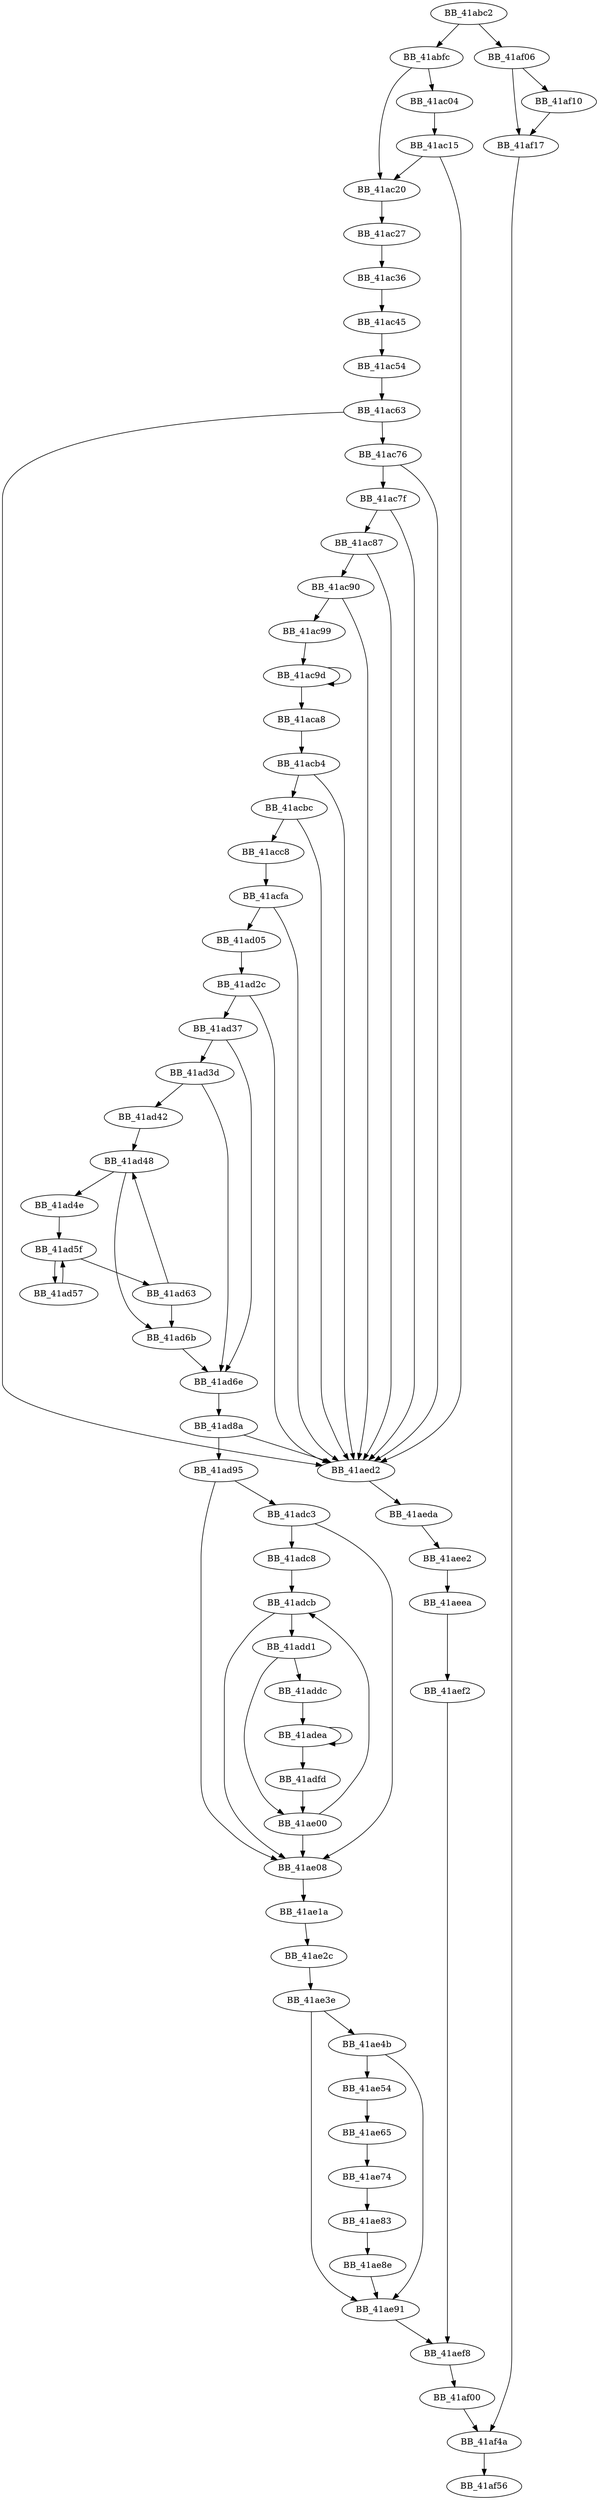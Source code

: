 DiGraph ___init_ctype{
BB_41abc2->BB_41abfc
BB_41abc2->BB_41af06
BB_41abfc->BB_41ac04
BB_41abfc->BB_41ac20
BB_41ac04->BB_41ac15
BB_41ac15->BB_41ac20
BB_41ac15->BB_41aed2
BB_41ac20->BB_41ac27
BB_41ac27->BB_41ac36
BB_41ac36->BB_41ac45
BB_41ac45->BB_41ac54
BB_41ac54->BB_41ac63
BB_41ac63->BB_41ac76
BB_41ac63->BB_41aed2
BB_41ac76->BB_41ac7f
BB_41ac76->BB_41aed2
BB_41ac7f->BB_41ac87
BB_41ac7f->BB_41aed2
BB_41ac87->BB_41ac90
BB_41ac87->BB_41aed2
BB_41ac90->BB_41ac99
BB_41ac90->BB_41aed2
BB_41ac99->BB_41ac9d
BB_41ac9d->BB_41ac9d
BB_41ac9d->BB_41aca8
BB_41aca8->BB_41acb4
BB_41acb4->BB_41acbc
BB_41acb4->BB_41aed2
BB_41acbc->BB_41acc8
BB_41acbc->BB_41aed2
BB_41acc8->BB_41acfa
BB_41acfa->BB_41ad05
BB_41acfa->BB_41aed2
BB_41ad05->BB_41ad2c
BB_41ad2c->BB_41ad37
BB_41ad2c->BB_41aed2
BB_41ad37->BB_41ad3d
BB_41ad37->BB_41ad6e
BB_41ad3d->BB_41ad42
BB_41ad3d->BB_41ad6e
BB_41ad42->BB_41ad48
BB_41ad48->BB_41ad4e
BB_41ad48->BB_41ad6b
BB_41ad4e->BB_41ad5f
BB_41ad57->BB_41ad5f
BB_41ad5f->BB_41ad57
BB_41ad5f->BB_41ad63
BB_41ad63->BB_41ad48
BB_41ad63->BB_41ad6b
BB_41ad6b->BB_41ad6e
BB_41ad6e->BB_41ad8a
BB_41ad8a->BB_41ad95
BB_41ad8a->BB_41aed2
BB_41ad95->BB_41adc3
BB_41ad95->BB_41ae08
BB_41adc3->BB_41adc8
BB_41adc3->BB_41ae08
BB_41adc8->BB_41adcb
BB_41adcb->BB_41add1
BB_41adcb->BB_41ae08
BB_41add1->BB_41addc
BB_41add1->BB_41ae00
BB_41addc->BB_41adea
BB_41adea->BB_41adea
BB_41adea->BB_41adfd
BB_41adfd->BB_41ae00
BB_41ae00->BB_41adcb
BB_41ae00->BB_41ae08
BB_41ae08->BB_41ae1a
BB_41ae1a->BB_41ae2c
BB_41ae2c->BB_41ae3e
BB_41ae3e->BB_41ae4b
BB_41ae3e->BB_41ae91
BB_41ae4b->BB_41ae54
BB_41ae4b->BB_41ae91
BB_41ae54->BB_41ae65
BB_41ae65->BB_41ae74
BB_41ae74->BB_41ae83
BB_41ae83->BB_41ae8e
BB_41ae8e->BB_41ae91
BB_41ae91->BB_41aef8
BB_41aed2->BB_41aeda
BB_41aeda->BB_41aee2
BB_41aee2->BB_41aeea
BB_41aeea->BB_41aef2
BB_41aef2->BB_41aef8
BB_41aef8->BB_41af00
BB_41af00->BB_41af4a
BB_41af06->BB_41af10
BB_41af06->BB_41af17
BB_41af10->BB_41af17
BB_41af17->BB_41af4a
BB_41af4a->BB_41af56
}
